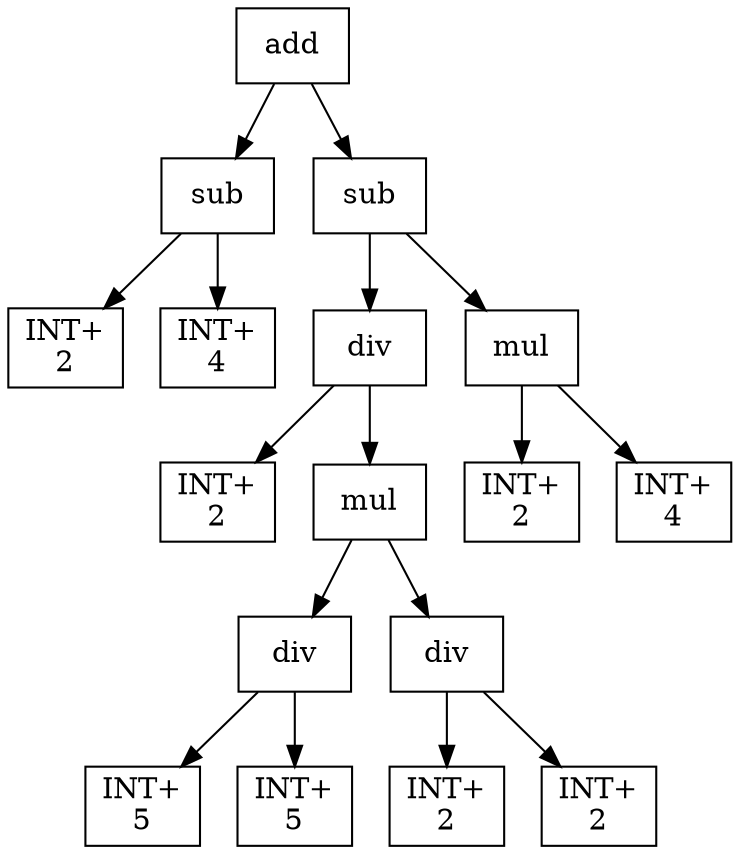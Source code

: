 digraph expr {
  node [shape=box];
  n1 [label="add"];
  n2 [label="sub"];
  n3 [label="INT+\n2"];
  n4 [label="INT+\n4"];
  n2 -> n3;
  n2 -> n4;
  n5 [label="sub"];
  n6 [label="div"];
  n7 [label="INT+\n2"];
  n8 [label="mul"];
  n9 [label="div"];
  n10 [label="INT+\n5"];
  n11 [label="INT+\n5"];
  n9 -> n10;
  n9 -> n11;
  n12 [label="div"];
  n13 [label="INT+\n2"];
  n14 [label="INT+\n2"];
  n12 -> n13;
  n12 -> n14;
  n8 -> n9;
  n8 -> n12;
  n6 -> n7;
  n6 -> n8;
  n15 [label="mul"];
  n16 [label="INT+\n2"];
  n17 [label="INT+\n4"];
  n15 -> n16;
  n15 -> n17;
  n5 -> n6;
  n5 -> n15;
  n1 -> n2;
  n1 -> n5;
}